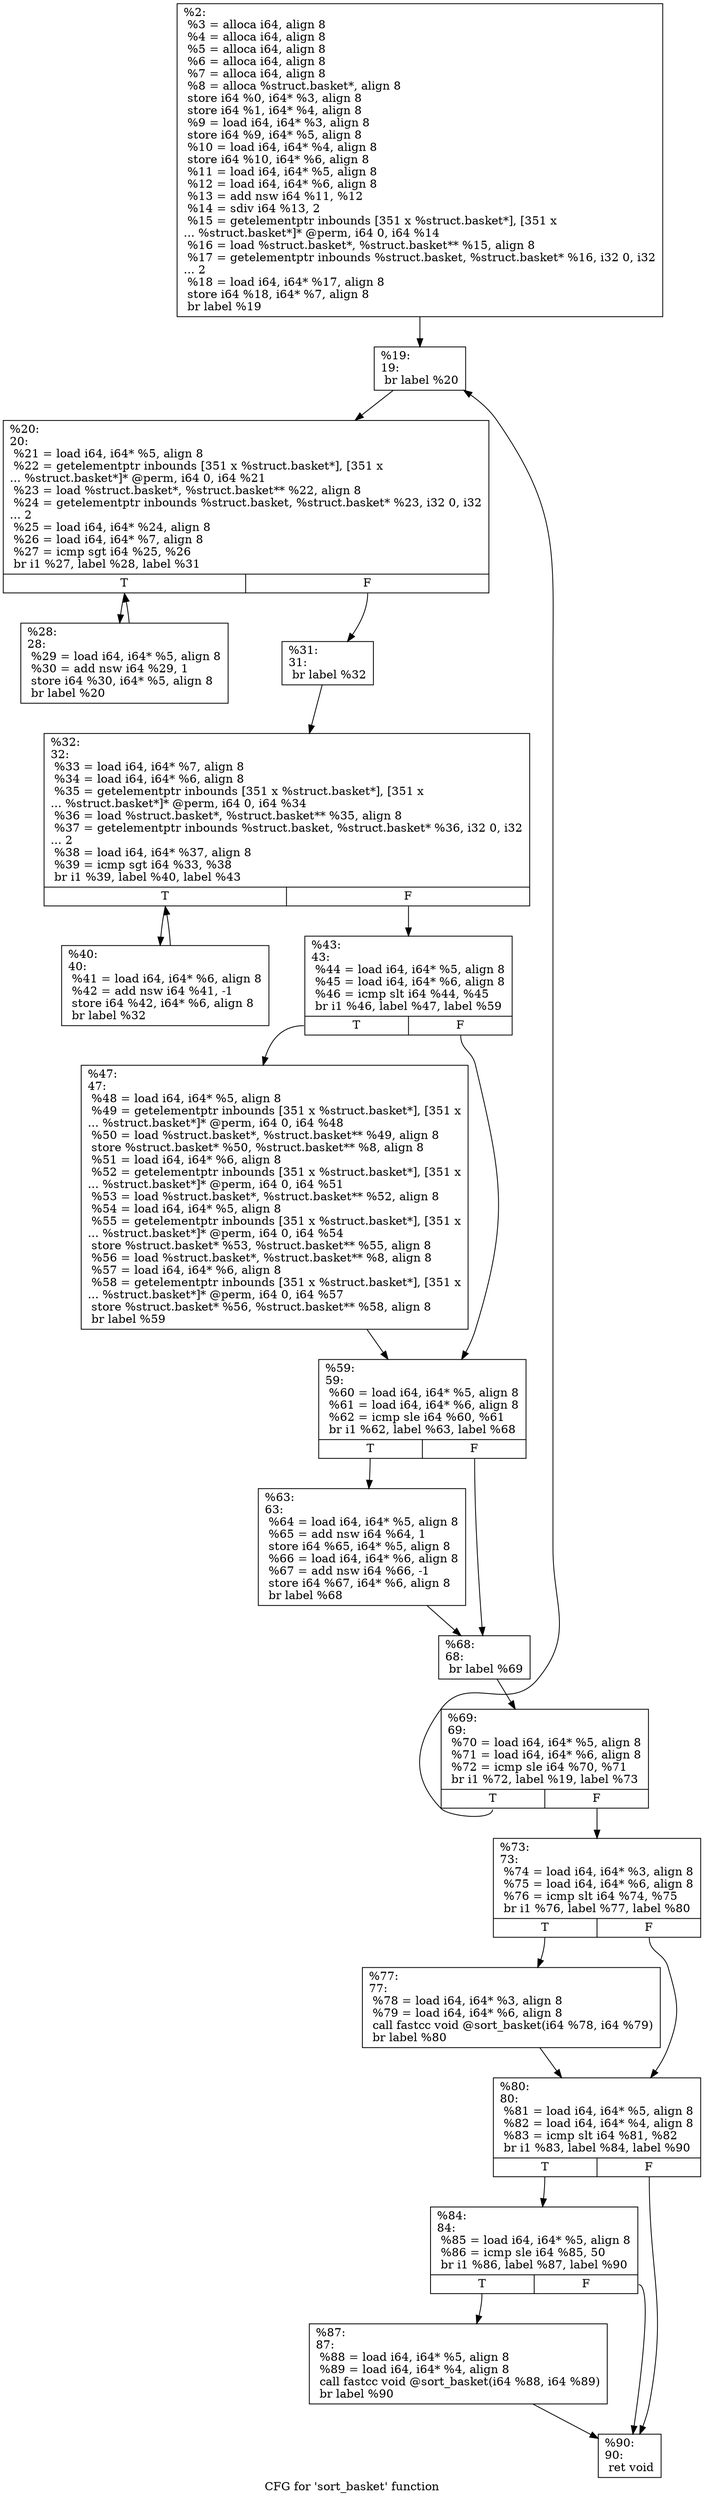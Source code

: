 digraph "CFG for 'sort_basket' function" {
	label="CFG for 'sort_basket' function";

	Node0x2736fe0 [shape=record,label="{%2:\l  %3 = alloca i64, align 8\l  %4 = alloca i64, align 8\l  %5 = alloca i64, align 8\l  %6 = alloca i64, align 8\l  %7 = alloca i64, align 8\l  %8 = alloca %struct.basket*, align 8\l  store i64 %0, i64* %3, align 8\l  store i64 %1, i64* %4, align 8\l  %9 = load i64, i64* %3, align 8\l  store i64 %9, i64* %5, align 8\l  %10 = load i64, i64* %4, align 8\l  store i64 %10, i64* %6, align 8\l  %11 = load i64, i64* %5, align 8\l  %12 = load i64, i64* %6, align 8\l  %13 = add nsw i64 %11, %12\l  %14 = sdiv i64 %13, 2\l  %15 = getelementptr inbounds [351 x %struct.basket*], [351 x\l... %struct.basket*]* @perm, i64 0, i64 %14\l  %16 = load %struct.basket*, %struct.basket** %15, align 8\l  %17 = getelementptr inbounds %struct.basket, %struct.basket* %16, i32 0, i32\l... 2\l  %18 = load i64, i64* %17, align 8\l  store i64 %18, i64* %7, align 8\l  br label %19\l}"];
	Node0x2736fe0 -> Node0x2737030;
	Node0x2737030 [shape=record,label="{%19:\l19:                                               \l  br label %20\l}"];
	Node0x2737030 -> Node0x2737080;
	Node0x2737080 [shape=record,label="{%20:\l20:                                               \l  %21 = load i64, i64* %5, align 8\l  %22 = getelementptr inbounds [351 x %struct.basket*], [351 x\l... %struct.basket*]* @perm, i64 0, i64 %21\l  %23 = load %struct.basket*, %struct.basket** %22, align 8\l  %24 = getelementptr inbounds %struct.basket, %struct.basket* %23, i32 0, i32\l... 2\l  %25 = load i64, i64* %24, align 8\l  %26 = load i64, i64* %7, align 8\l  %27 = icmp sgt i64 %25, %26\l  br i1 %27, label %28, label %31\l|{<s0>T|<s1>F}}"];
	Node0x2737080:s0 -> Node0x27370d0;
	Node0x2737080:s1 -> Node0x2737120;
	Node0x27370d0 [shape=record,label="{%28:\l28:                                               \l  %29 = load i64, i64* %5, align 8\l  %30 = add nsw i64 %29, 1\l  store i64 %30, i64* %5, align 8\l  br label %20\l}"];
	Node0x27370d0 -> Node0x2737080;
	Node0x2737120 [shape=record,label="{%31:\l31:                                               \l  br label %32\l}"];
	Node0x2737120 -> Node0x2737170;
	Node0x2737170 [shape=record,label="{%32:\l32:                                               \l  %33 = load i64, i64* %7, align 8\l  %34 = load i64, i64* %6, align 8\l  %35 = getelementptr inbounds [351 x %struct.basket*], [351 x\l... %struct.basket*]* @perm, i64 0, i64 %34\l  %36 = load %struct.basket*, %struct.basket** %35, align 8\l  %37 = getelementptr inbounds %struct.basket, %struct.basket* %36, i32 0, i32\l... 2\l  %38 = load i64, i64* %37, align 8\l  %39 = icmp sgt i64 %33, %38\l  br i1 %39, label %40, label %43\l|{<s0>T|<s1>F}}"];
	Node0x2737170:s0 -> Node0x27371c0;
	Node0x2737170:s1 -> Node0x2737210;
	Node0x27371c0 [shape=record,label="{%40:\l40:                                               \l  %41 = load i64, i64* %6, align 8\l  %42 = add nsw i64 %41, -1\l  store i64 %42, i64* %6, align 8\l  br label %32\l}"];
	Node0x27371c0 -> Node0x2737170;
	Node0x2737210 [shape=record,label="{%43:\l43:                                               \l  %44 = load i64, i64* %5, align 8\l  %45 = load i64, i64* %6, align 8\l  %46 = icmp slt i64 %44, %45\l  br i1 %46, label %47, label %59\l|{<s0>T|<s1>F}}"];
	Node0x2737210:s0 -> Node0x2737260;
	Node0x2737210:s1 -> Node0x27372b0;
	Node0x2737260 [shape=record,label="{%47:\l47:                                               \l  %48 = load i64, i64* %5, align 8\l  %49 = getelementptr inbounds [351 x %struct.basket*], [351 x\l... %struct.basket*]* @perm, i64 0, i64 %48\l  %50 = load %struct.basket*, %struct.basket** %49, align 8\l  store %struct.basket* %50, %struct.basket** %8, align 8\l  %51 = load i64, i64* %6, align 8\l  %52 = getelementptr inbounds [351 x %struct.basket*], [351 x\l... %struct.basket*]* @perm, i64 0, i64 %51\l  %53 = load %struct.basket*, %struct.basket** %52, align 8\l  %54 = load i64, i64* %5, align 8\l  %55 = getelementptr inbounds [351 x %struct.basket*], [351 x\l... %struct.basket*]* @perm, i64 0, i64 %54\l  store %struct.basket* %53, %struct.basket** %55, align 8\l  %56 = load %struct.basket*, %struct.basket** %8, align 8\l  %57 = load i64, i64* %6, align 8\l  %58 = getelementptr inbounds [351 x %struct.basket*], [351 x\l... %struct.basket*]* @perm, i64 0, i64 %57\l  store %struct.basket* %56, %struct.basket** %58, align 8\l  br label %59\l}"];
	Node0x2737260 -> Node0x27372b0;
	Node0x27372b0 [shape=record,label="{%59:\l59:                                               \l  %60 = load i64, i64* %5, align 8\l  %61 = load i64, i64* %6, align 8\l  %62 = icmp sle i64 %60, %61\l  br i1 %62, label %63, label %68\l|{<s0>T|<s1>F}}"];
	Node0x27372b0:s0 -> Node0x274fdb0;
	Node0x27372b0:s1 -> Node0x274fe00;
	Node0x274fdb0 [shape=record,label="{%63:\l63:                                               \l  %64 = load i64, i64* %5, align 8\l  %65 = add nsw i64 %64, 1\l  store i64 %65, i64* %5, align 8\l  %66 = load i64, i64* %6, align 8\l  %67 = add nsw i64 %66, -1\l  store i64 %67, i64* %6, align 8\l  br label %68\l}"];
	Node0x274fdb0 -> Node0x274fe00;
	Node0x274fe00 [shape=record,label="{%68:\l68:                                               \l  br label %69\l}"];
	Node0x274fe00 -> Node0x274fe50;
	Node0x274fe50 [shape=record,label="{%69:\l69:                                               \l  %70 = load i64, i64* %5, align 8\l  %71 = load i64, i64* %6, align 8\l  %72 = icmp sle i64 %70, %71\l  br i1 %72, label %19, label %73\l|{<s0>T|<s1>F}}"];
	Node0x274fe50:s0 -> Node0x2737030;
	Node0x274fe50:s1 -> Node0x274fea0;
	Node0x274fea0 [shape=record,label="{%73:\l73:                                               \l  %74 = load i64, i64* %3, align 8\l  %75 = load i64, i64* %6, align 8\l  %76 = icmp slt i64 %74, %75\l  br i1 %76, label %77, label %80\l|{<s0>T|<s1>F}}"];
	Node0x274fea0:s0 -> Node0x274fef0;
	Node0x274fea0:s1 -> Node0x274ff40;
	Node0x274fef0 [shape=record,label="{%77:\l77:                                               \l  %78 = load i64, i64* %3, align 8\l  %79 = load i64, i64* %6, align 8\l  call fastcc void @sort_basket(i64 %78, i64 %79)\l  br label %80\l}"];
	Node0x274fef0 -> Node0x274ff40;
	Node0x274ff40 [shape=record,label="{%80:\l80:                                               \l  %81 = load i64, i64* %5, align 8\l  %82 = load i64, i64* %4, align 8\l  %83 = icmp slt i64 %81, %82\l  br i1 %83, label %84, label %90\l|{<s0>T|<s1>F}}"];
	Node0x274ff40:s0 -> Node0x274ff90;
	Node0x274ff40:s1 -> Node0x2750030;
	Node0x274ff90 [shape=record,label="{%84:\l84:                                               \l  %85 = load i64, i64* %5, align 8\l  %86 = icmp sle i64 %85, 50\l  br i1 %86, label %87, label %90\l|{<s0>T|<s1>F}}"];
	Node0x274ff90:s0 -> Node0x274ffe0;
	Node0x274ff90:s1 -> Node0x2750030;
	Node0x274ffe0 [shape=record,label="{%87:\l87:                                               \l  %88 = load i64, i64* %5, align 8\l  %89 = load i64, i64* %4, align 8\l  call fastcc void @sort_basket(i64 %88, i64 %89)\l  br label %90\l}"];
	Node0x274ffe0 -> Node0x2750030;
	Node0x2750030 [shape=record,label="{%90:\l90:                                               \l  ret void\l}"];
}
